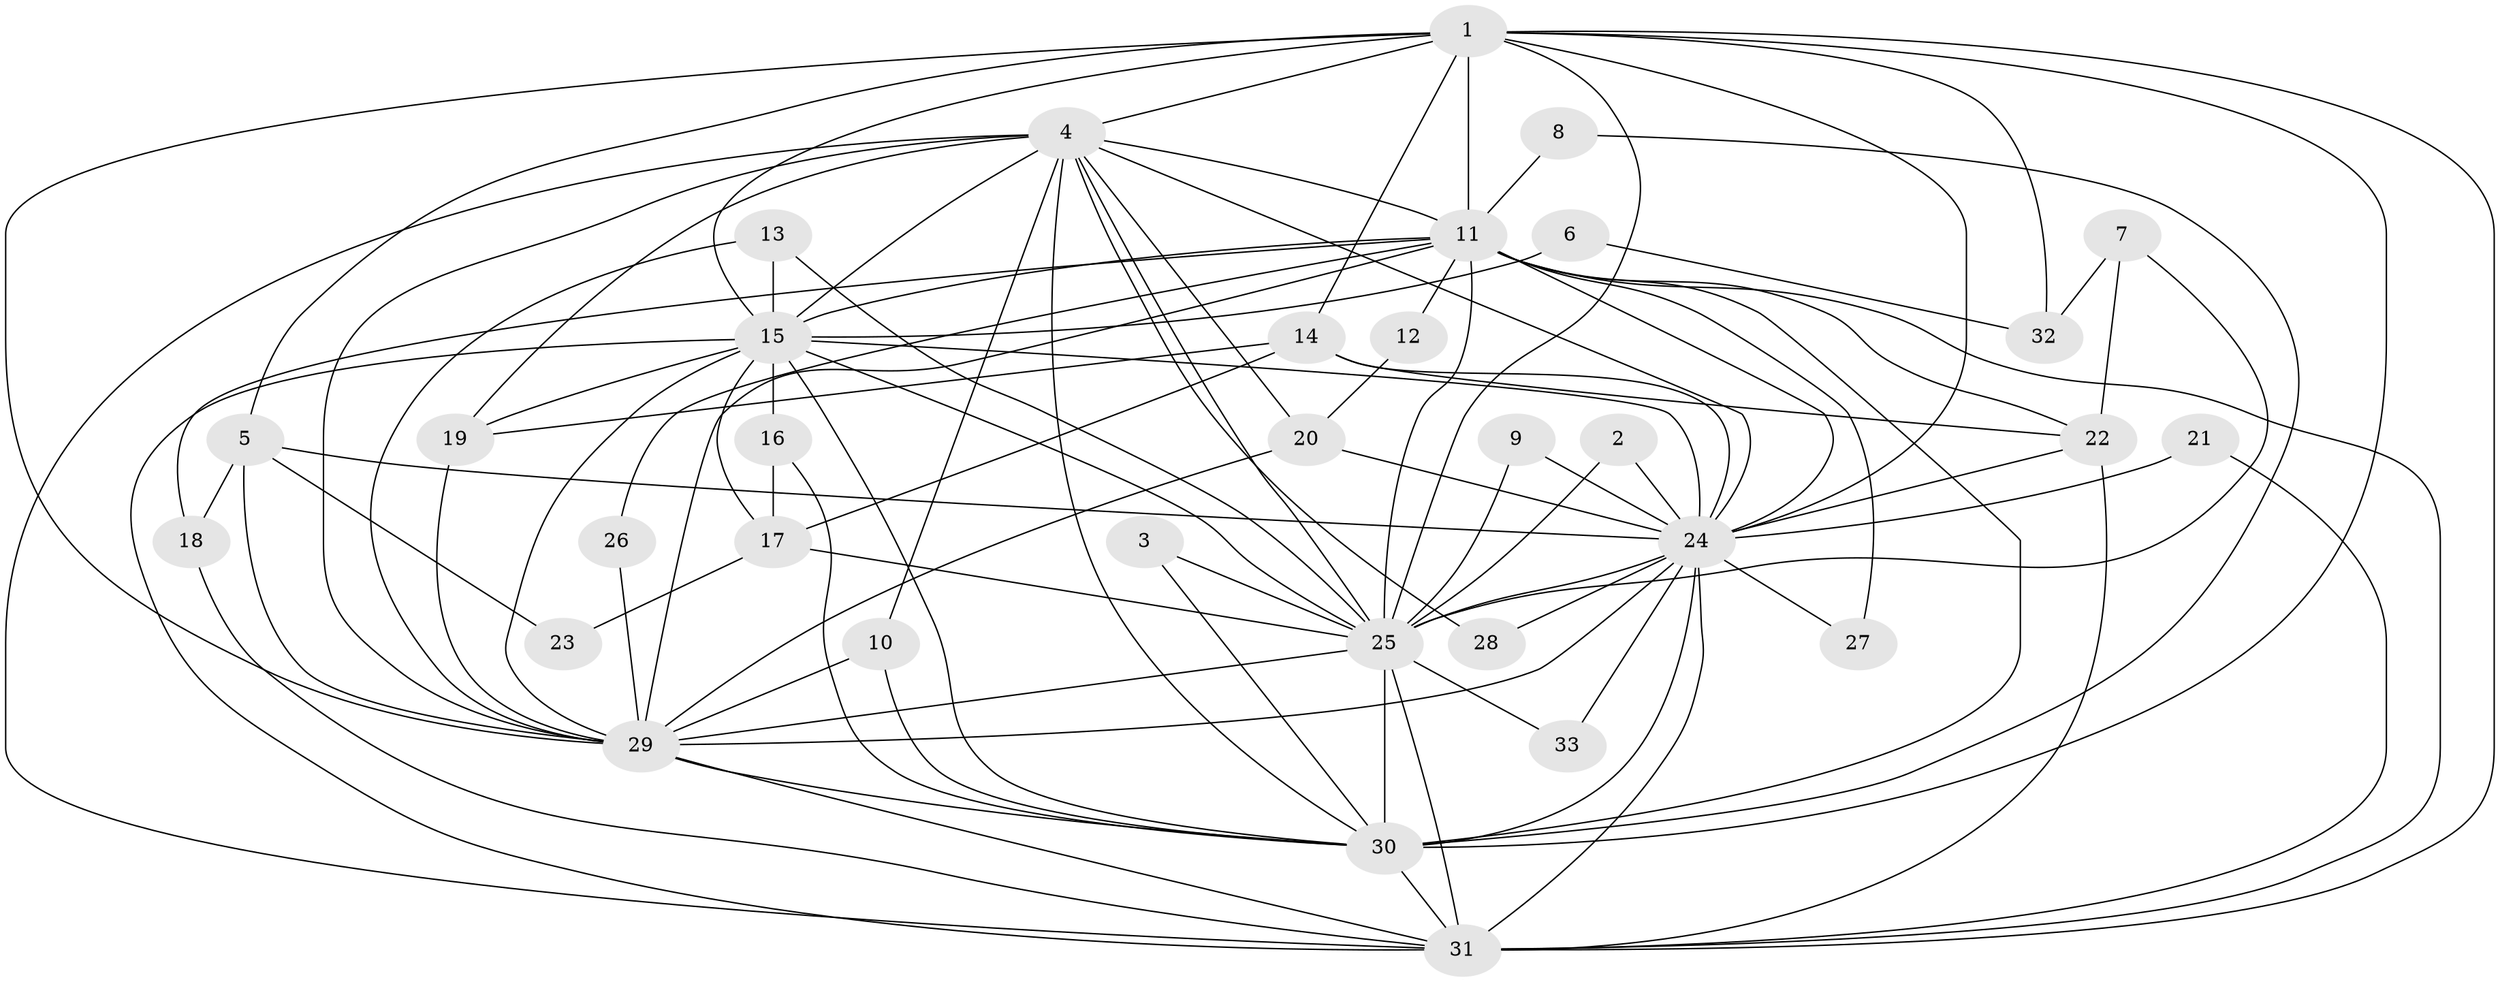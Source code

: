 // original degree distribution, {15: 0.03076923076923077, 13: 0.015384615384615385, 19: 0.046153846153846156, 12: 0.015384615384615385, 17: 0.015384615384615385, 24: 0.015384615384615385, 20: 0.015384615384615385, 2: 0.6307692307692307, 4: 0.06153846153846154, 6: 0.015384615384615385, 3: 0.09230769230769231, 5: 0.046153846153846156}
// Generated by graph-tools (version 1.1) at 2025/36/03/04/25 23:36:31]
// undirected, 33 vertices, 95 edges
graph export_dot {
  node [color=gray90,style=filled];
  1;
  2;
  3;
  4;
  5;
  6;
  7;
  8;
  9;
  10;
  11;
  12;
  13;
  14;
  15;
  16;
  17;
  18;
  19;
  20;
  21;
  22;
  23;
  24;
  25;
  26;
  27;
  28;
  29;
  30;
  31;
  32;
  33;
  1 -- 4 [weight=2.0];
  1 -- 5 [weight=1.0];
  1 -- 11 [weight=3.0];
  1 -- 14 [weight=1.0];
  1 -- 15 [weight=2.0];
  1 -- 24 [weight=2.0];
  1 -- 25 [weight=3.0];
  1 -- 29 [weight=3.0];
  1 -- 30 [weight=2.0];
  1 -- 31 [weight=2.0];
  1 -- 32 [weight=2.0];
  2 -- 24 [weight=1.0];
  2 -- 25 [weight=1.0];
  3 -- 25 [weight=1.0];
  3 -- 30 [weight=1.0];
  4 -- 10 [weight=1.0];
  4 -- 11 [weight=1.0];
  4 -- 15 [weight=1.0];
  4 -- 19 [weight=1.0];
  4 -- 20 [weight=1.0];
  4 -- 24 [weight=2.0];
  4 -- 25 [weight=1.0];
  4 -- 28 [weight=1.0];
  4 -- 29 [weight=1.0];
  4 -- 30 [weight=1.0];
  4 -- 31 [weight=2.0];
  5 -- 18 [weight=1.0];
  5 -- 23 [weight=1.0];
  5 -- 24 [weight=1.0];
  5 -- 29 [weight=1.0];
  6 -- 15 [weight=1.0];
  6 -- 32 [weight=1.0];
  7 -- 22 [weight=1.0];
  7 -- 25 [weight=1.0];
  7 -- 32 [weight=1.0];
  8 -- 11 [weight=1.0];
  8 -- 30 [weight=1.0];
  9 -- 24 [weight=1.0];
  9 -- 25 [weight=1.0];
  10 -- 29 [weight=2.0];
  10 -- 30 [weight=1.0];
  11 -- 12 [weight=1.0];
  11 -- 15 [weight=1.0];
  11 -- 18 [weight=1.0];
  11 -- 22 [weight=2.0];
  11 -- 24 [weight=1.0];
  11 -- 25 [weight=1.0];
  11 -- 26 [weight=1.0];
  11 -- 27 [weight=1.0];
  11 -- 29 [weight=2.0];
  11 -- 30 [weight=2.0];
  11 -- 31 [weight=1.0];
  12 -- 20 [weight=1.0];
  13 -- 15 [weight=1.0];
  13 -- 25 [weight=1.0];
  13 -- 29 [weight=1.0];
  14 -- 17 [weight=1.0];
  14 -- 19 [weight=1.0];
  14 -- 22 [weight=1.0];
  14 -- 24 [weight=1.0];
  15 -- 16 [weight=1.0];
  15 -- 17 [weight=1.0];
  15 -- 19 [weight=1.0];
  15 -- 24 [weight=3.0];
  15 -- 25 [weight=2.0];
  15 -- 29 [weight=2.0];
  15 -- 30 [weight=2.0];
  15 -- 31 [weight=1.0];
  16 -- 17 [weight=1.0];
  16 -- 30 [weight=1.0];
  17 -- 23 [weight=1.0];
  17 -- 25 [weight=1.0];
  18 -- 31 [weight=1.0];
  19 -- 29 [weight=1.0];
  20 -- 24 [weight=2.0];
  20 -- 29 [weight=1.0];
  21 -- 24 [weight=1.0];
  21 -- 31 [weight=1.0];
  22 -- 24 [weight=1.0];
  22 -- 31 [weight=1.0];
  24 -- 25 [weight=1.0];
  24 -- 27 [weight=1.0];
  24 -- 28 [weight=1.0];
  24 -- 29 [weight=1.0];
  24 -- 30 [weight=1.0];
  24 -- 31 [weight=2.0];
  24 -- 33 [weight=1.0];
  25 -- 29 [weight=1.0];
  25 -- 30 [weight=2.0];
  25 -- 31 [weight=1.0];
  25 -- 33 [weight=1.0];
  26 -- 29 [weight=1.0];
  29 -- 30 [weight=1.0];
  29 -- 31 [weight=1.0];
  30 -- 31 [weight=2.0];
}
